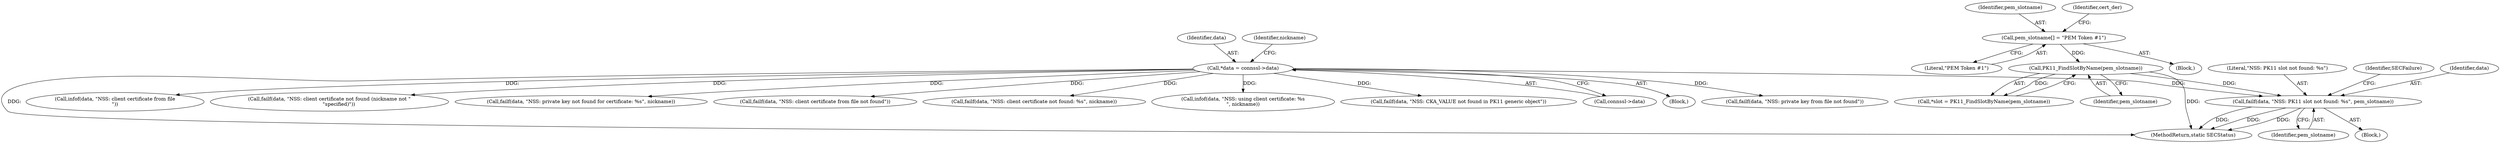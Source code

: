 digraph "0_curl_curl-7_50_2~32@pointer" {
"1000157" [label="(Call,failf(data, \"NSS: PK11 slot not found: %s\", pem_slotname))"];
"1000117" [label="(Call,*data = connssl->data)"];
"1000150" [label="(Call,PK11_FindSlotByName(pem_slotname))"];
"1000134" [label="(Call,pem_slotname[] = \"PEM Token #1\")"];
"1000135" [label="(Identifier,pem_slotname)"];
"1000148" [label="(Call,*slot = PK11_FindSlotByName(pem_slotname))"];
"1000175" [label="(Call,failf(data, \"NSS: CKA_VALUE not found in PK11 generic object\"))"];
"1000117" [label="(Call,*data = connssl->data)"];
"1000119" [label="(Call,connssl->data)"];
"1000109" [label="(Block,)"];
"1000139" [label="(Identifier,cert_der)"];
"1000218" [label="(Call,failf(data, \"NSS: private key from file not found\"))"];
"1000307" [label="(MethodReturn,static SECStatus)"];
"1000225" [label="(Call,infof(data, \"NSS: client certificate from file\n\"))"];
"1000159" [label="(Literal,\"NSS: PK11 slot not found: %s\")"];
"1000162" [label="(Identifier,SECFailure)"];
"1000262" [label="(Call,failf(data, \"NSS: client certificate not found (nickname not \"\n            \"specified)\"))"];
"1000151" [label="(Identifier,pem_slotname)"];
"1000150" [label="(Call,PK11_FindSlotByName(pem_slotname))"];
"1000160" [label="(Identifier,pem_slotname)"];
"1000132" [label="(Block,)"];
"1000118" [label="(Identifier,data)"];
"1000291" [label="(Call,failf(data, \"NSS: private key not found for certificate: %s\", nickname))"];
"1000198" [label="(Call,failf(data, \"NSS: client certificate from file not found\"))"];
"1000156" [label="(Block,)"];
"1000266" [label="(Call,failf(data, \"NSS: client certificate not found: %s\", nickname))"];
"1000158" [label="(Identifier,data)"];
"1000136" [label="(Literal,\"PEM Token #1\")"];
"1000124" [label="(Identifier,nickname)"];
"1000297" [label="(Call,infof(data, \"NSS: using client certificate: %s\n\", nickname))"];
"1000157" [label="(Call,failf(data, \"NSS: PK11 slot not found: %s\", pem_slotname))"];
"1000134" [label="(Call,pem_slotname[] = \"PEM Token #1\")"];
"1000157" -> "1000156"  [label="AST: "];
"1000157" -> "1000160"  [label="CFG: "];
"1000158" -> "1000157"  [label="AST: "];
"1000159" -> "1000157"  [label="AST: "];
"1000160" -> "1000157"  [label="AST: "];
"1000162" -> "1000157"  [label="CFG: "];
"1000157" -> "1000307"  [label="DDG: "];
"1000157" -> "1000307"  [label="DDG: "];
"1000157" -> "1000307"  [label="DDG: "];
"1000117" -> "1000157"  [label="DDG: "];
"1000150" -> "1000157"  [label="DDG: "];
"1000117" -> "1000109"  [label="AST: "];
"1000117" -> "1000119"  [label="CFG: "];
"1000118" -> "1000117"  [label="AST: "];
"1000119" -> "1000117"  [label="AST: "];
"1000124" -> "1000117"  [label="CFG: "];
"1000117" -> "1000307"  [label="DDG: "];
"1000117" -> "1000175"  [label="DDG: "];
"1000117" -> "1000198"  [label="DDG: "];
"1000117" -> "1000218"  [label="DDG: "];
"1000117" -> "1000225"  [label="DDG: "];
"1000117" -> "1000262"  [label="DDG: "];
"1000117" -> "1000266"  [label="DDG: "];
"1000117" -> "1000291"  [label="DDG: "];
"1000117" -> "1000297"  [label="DDG: "];
"1000150" -> "1000148"  [label="AST: "];
"1000150" -> "1000151"  [label="CFG: "];
"1000151" -> "1000150"  [label="AST: "];
"1000148" -> "1000150"  [label="CFG: "];
"1000150" -> "1000307"  [label="DDG: "];
"1000150" -> "1000148"  [label="DDG: "];
"1000134" -> "1000150"  [label="DDG: "];
"1000134" -> "1000132"  [label="AST: "];
"1000134" -> "1000136"  [label="CFG: "];
"1000135" -> "1000134"  [label="AST: "];
"1000136" -> "1000134"  [label="AST: "];
"1000139" -> "1000134"  [label="CFG: "];
}
